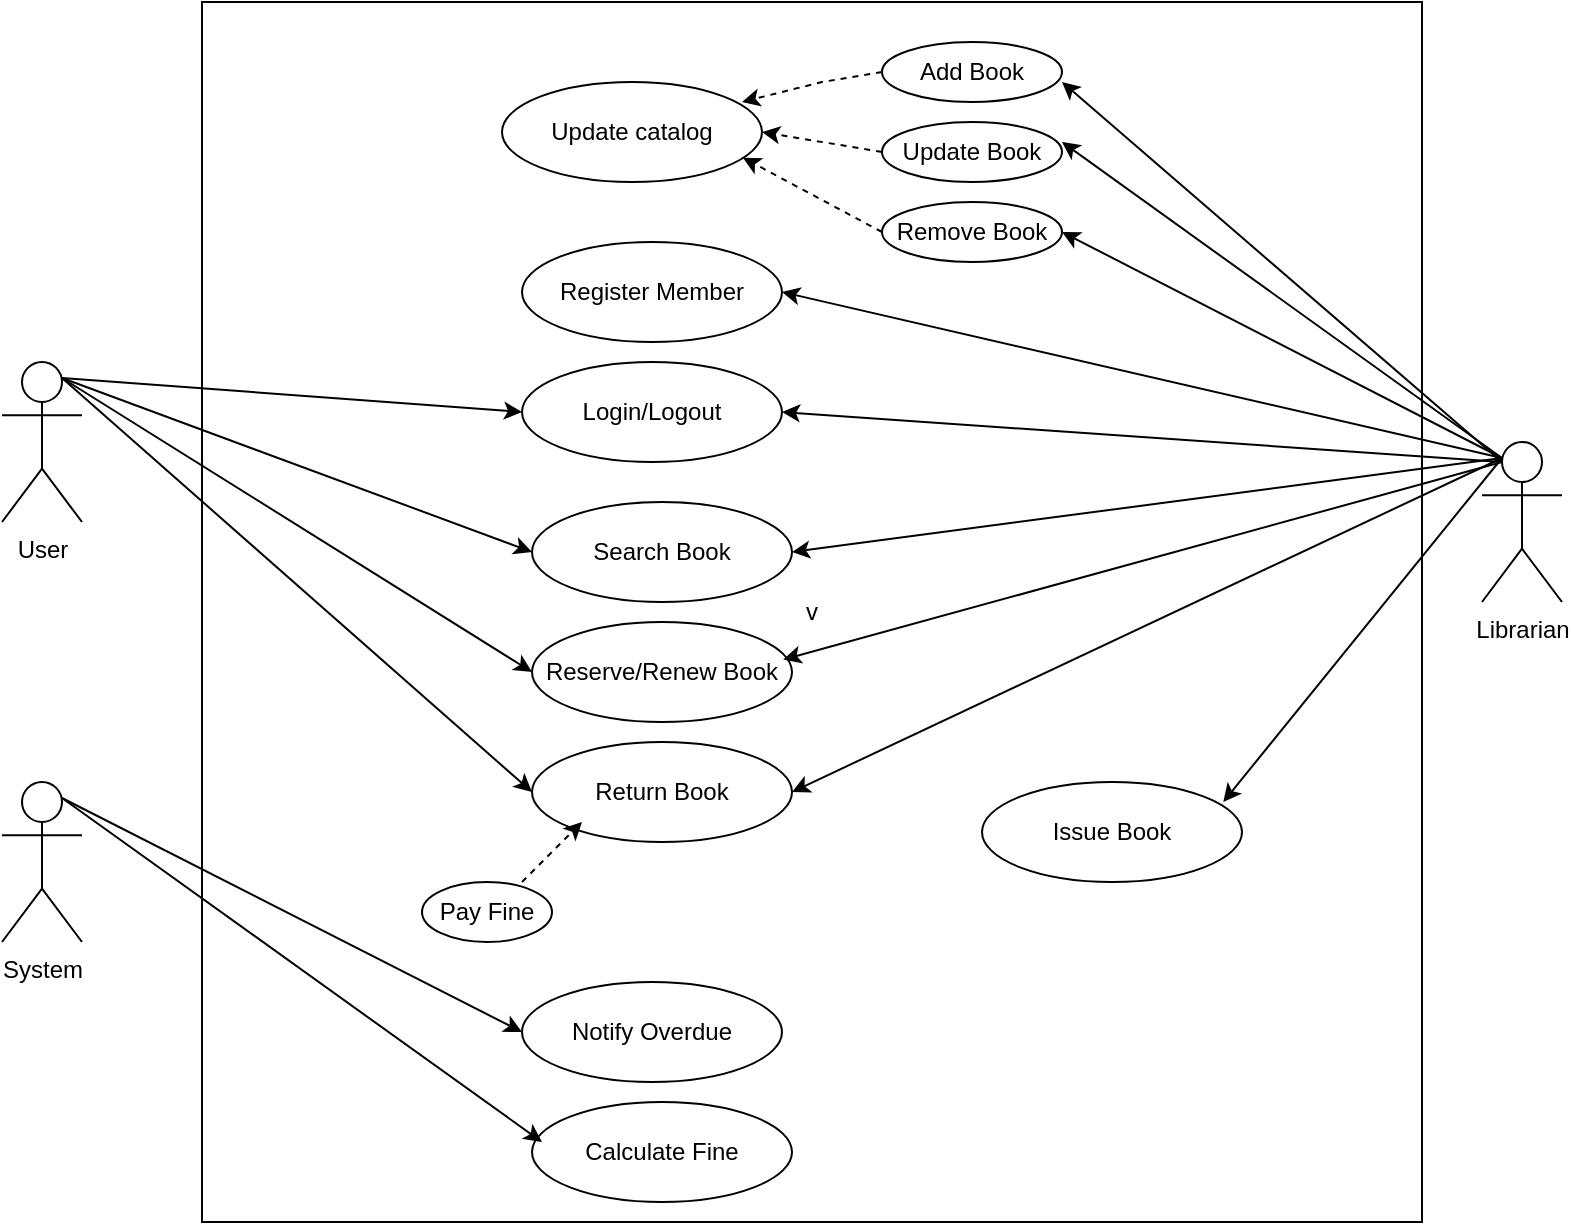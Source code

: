 <mxfile version="20.2.1" type="device"><diagram id="g8i712cKrI4qnzX253FM" name="Page-1"><mxGraphModel dx="1038" dy="585" grid="1" gridSize="10" guides="1" tooltips="1" connect="1" arrows="1" fold="1" page="1" pageScale="1" pageWidth="850" pageHeight="1100" math="0" shadow="0"><root><mxCell id="0"/><mxCell id="1" parent="0"/><mxCell id="9Mmk3suM7_8SfwriXjYT-3" value="v" style="whiteSpace=wrap;html=1;aspect=fixed;" vertex="1" parent="1"><mxGeometry x="130" y="80" width="610" height="610" as="geometry"/></mxCell><mxCell id="9Mmk3suM7_8SfwriXjYT-4" value="Update catalog" style="ellipse;whiteSpace=wrap;html=1;" vertex="1" parent="1"><mxGeometry x="280" y="120" width="130" height="50" as="geometry"/></mxCell><mxCell id="9Mmk3suM7_8SfwriXjYT-6" value="Add Book" style="ellipse;whiteSpace=wrap;html=1;" vertex="1" parent="1"><mxGeometry x="470" y="100" width="90" height="30" as="geometry"/></mxCell><mxCell id="9Mmk3suM7_8SfwriXjYT-7" value="Update Book" style="ellipse;whiteSpace=wrap;html=1;" vertex="1" parent="1"><mxGeometry x="470" y="140" width="90" height="30" as="geometry"/></mxCell><mxCell id="9Mmk3suM7_8SfwriXjYT-9" value="Remove Book" style="ellipse;whiteSpace=wrap;html=1;" vertex="1" parent="1"><mxGeometry x="470" y="180" width="90" height="30" as="geometry"/></mxCell><mxCell id="9Mmk3suM7_8SfwriXjYT-10" value="Login/Logout" style="ellipse;whiteSpace=wrap;html=1;" vertex="1" parent="1"><mxGeometry x="290" y="260" width="130" height="50" as="geometry"/></mxCell><mxCell id="9Mmk3suM7_8SfwriXjYT-11" value="Search Book" style="ellipse;whiteSpace=wrap;html=1;" vertex="1" parent="1"><mxGeometry x="295" y="330" width="130" height="50" as="geometry"/></mxCell><mxCell id="9Mmk3suM7_8SfwriXjYT-13" value="Register Member" style="ellipse;whiteSpace=wrap;html=1;" vertex="1" parent="1"><mxGeometry x="290" y="200" width="130" height="50" as="geometry"/></mxCell><mxCell id="9Mmk3suM7_8SfwriXjYT-14" value="Reserve/Renew Book" style="ellipse;whiteSpace=wrap;html=1;" vertex="1" parent="1"><mxGeometry x="295" y="390" width="130" height="50" as="geometry"/></mxCell><mxCell id="9Mmk3suM7_8SfwriXjYT-16" value="Return Book" style="ellipse;whiteSpace=wrap;html=1;" vertex="1" parent="1"><mxGeometry x="295" y="450" width="130" height="50" as="geometry"/></mxCell><mxCell id="9Mmk3suM7_8SfwriXjYT-17" value="Issue Book" style="ellipse;whiteSpace=wrap;html=1;" vertex="1" parent="1"><mxGeometry x="520" y="470" width="130" height="50" as="geometry"/></mxCell><mxCell id="9Mmk3suM7_8SfwriXjYT-18" value="Calculate Fine" style="ellipse;whiteSpace=wrap;html=1;" vertex="1" parent="1"><mxGeometry x="295" y="630" width="130" height="50" as="geometry"/></mxCell><mxCell id="9Mmk3suM7_8SfwriXjYT-19" value="Notify Overdue" style="ellipse;whiteSpace=wrap;html=1;" vertex="1" parent="1"><mxGeometry x="290" y="570" width="130" height="50" as="geometry"/></mxCell><mxCell id="9Mmk3suM7_8SfwriXjYT-20" value="User" style="shape=umlActor;verticalLabelPosition=bottom;verticalAlign=top;html=1;outlineConnect=0;" vertex="1" parent="1"><mxGeometry x="30" y="260" width="40" height="80" as="geometry"/></mxCell><mxCell id="9Mmk3suM7_8SfwriXjYT-22" value="System" style="shape=umlActor;verticalLabelPosition=bottom;verticalAlign=top;html=1;outlineConnect=0;" vertex="1" parent="1"><mxGeometry x="30" y="470" width="40" height="80" as="geometry"/></mxCell><mxCell id="9Mmk3suM7_8SfwriXjYT-28" value="Librarian" style="shape=umlActor;verticalLabelPosition=bottom;verticalAlign=top;html=1;outlineConnect=0;" vertex="1" parent="1"><mxGeometry x="770" y="300" width="40" height="80" as="geometry"/></mxCell><mxCell id="9Mmk3suM7_8SfwriXjYT-30" value="" style="endArrow=classic;html=1;rounded=0;" edge="1" parent="1"><mxGeometry width="50" height="50" relative="1" as="geometry"><mxPoint x="780" y="310" as="sourcePoint"/><mxPoint x="560" y="120" as="targetPoint"/><Array as="points"><mxPoint x="560" y="120"/></Array></mxGeometry></mxCell><mxCell id="9Mmk3suM7_8SfwriXjYT-31" value="" style="endArrow=classic;html=1;rounded=0;exitX=0.25;exitY=0.1;exitDx=0;exitDy=0;exitPerimeter=0;" edge="1" parent="1" source="9Mmk3suM7_8SfwriXjYT-28"><mxGeometry width="50" height="50" relative="1" as="geometry"><mxPoint x="790" y="330" as="sourcePoint"/><mxPoint x="560" y="150" as="targetPoint"/><Array as="points"><mxPoint x="560" y="150"/></Array></mxGeometry></mxCell><mxCell id="9Mmk3suM7_8SfwriXjYT-32" value="" style="endArrow=classic;html=1;rounded=0;exitX=0.25;exitY=0.1;exitDx=0;exitDy=0;exitPerimeter=0;" edge="1" parent="1" source="9Mmk3suM7_8SfwriXjYT-28"><mxGeometry width="50" height="50" relative="1" as="geometry"><mxPoint x="790" y="375" as="sourcePoint"/><mxPoint x="560" y="195" as="targetPoint"/><Array as="points"><mxPoint x="560" y="195"/></Array></mxGeometry></mxCell><mxCell id="9Mmk3suM7_8SfwriXjYT-34" value="" style="endArrow=classic;html=1;rounded=0;exitX=0.25;exitY=0.1;exitDx=0;exitDy=0;exitPerimeter=0;entryX=1;entryY=0.5;entryDx=0;entryDy=0;" edge="1" parent="1" source="9Mmk3suM7_8SfwriXjYT-28" target="9Mmk3suM7_8SfwriXjYT-13"><mxGeometry width="50" height="50" relative="1" as="geometry"><mxPoint x="420" y="410" as="sourcePoint"/><mxPoint x="470" y="360" as="targetPoint"/></mxGeometry></mxCell><mxCell id="9Mmk3suM7_8SfwriXjYT-35" value="" style="endArrow=classic;html=1;rounded=0;entryX=1;entryY=0.5;entryDx=0;entryDy=0;" edge="1" parent="1" target="9Mmk3suM7_8SfwriXjYT-10"><mxGeometry width="50" height="50" relative="1" as="geometry"><mxPoint x="780" y="310" as="sourcePoint"/><mxPoint x="470" y="360" as="targetPoint"/></mxGeometry></mxCell><mxCell id="9Mmk3suM7_8SfwriXjYT-36" value="" style="endArrow=classic;html=1;rounded=0;exitX=0.25;exitY=0.1;exitDx=0;exitDy=0;exitPerimeter=0;entryX=1;entryY=0.5;entryDx=0;entryDy=0;" edge="1" parent="1" source="9Mmk3suM7_8SfwriXjYT-28" target="9Mmk3suM7_8SfwriXjYT-11"><mxGeometry width="50" height="50" relative="1" as="geometry"><mxPoint x="420" y="410" as="sourcePoint"/><mxPoint x="470" y="360" as="targetPoint"/></mxGeometry></mxCell><mxCell id="9Mmk3suM7_8SfwriXjYT-37" value="" style="endArrow=classic;html=1;rounded=0;entryX=0.966;entryY=0.376;entryDx=0;entryDy=0;entryPerimeter=0;" edge="1" parent="1" target="9Mmk3suM7_8SfwriXjYT-14"><mxGeometry width="50" height="50" relative="1" as="geometry"><mxPoint x="780" y="310" as="sourcePoint"/><mxPoint x="470" y="360" as="targetPoint"/></mxGeometry></mxCell><mxCell id="9Mmk3suM7_8SfwriXjYT-38" value="" style="endArrow=classic;html=1;rounded=0;exitX=0.25;exitY=0.1;exitDx=0;exitDy=0;exitPerimeter=0;entryX=1;entryY=0.5;entryDx=0;entryDy=0;" edge="1" parent="1" source="9Mmk3suM7_8SfwriXjYT-28" target="9Mmk3suM7_8SfwriXjYT-16"><mxGeometry width="50" height="50" relative="1" as="geometry"><mxPoint x="420" y="510" as="sourcePoint"/><mxPoint x="470" y="460" as="targetPoint"/></mxGeometry></mxCell><mxCell id="9Mmk3suM7_8SfwriXjYT-41" value="" style="endArrow=classic;html=1;rounded=0;exitX=0.25;exitY=0.1;exitDx=0;exitDy=0;exitPerimeter=0;entryX=0.928;entryY=0.2;entryDx=0;entryDy=0;entryPerimeter=0;" edge="1" parent="1" source="9Mmk3suM7_8SfwriXjYT-28" target="9Mmk3suM7_8SfwriXjYT-17"><mxGeometry width="50" height="50" relative="1" as="geometry"><mxPoint x="420" y="510" as="sourcePoint"/><mxPoint x="470" y="460" as="targetPoint"/></mxGeometry></mxCell><mxCell id="9Mmk3suM7_8SfwriXjYT-42" value="Pay Fine" style="ellipse;whiteSpace=wrap;html=1;" vertex="1" parent="1"><mxGeometry x="240" y="520" width="65" height="30" as="geometry"/></mxCell><mxCell id="9Mmk3suM7_8SfwriXjYT-43" value="" style="endArrow=classic;html=1;rounded=0;exitX=0.75;exitY=0.1;exitDx=0;exitDy=0;exitPerimeter=0;entryX=0;entryY=0.5;entryDx=0;entryDy=0;" edge="1" parent="1" source="9Mmk3suM7_8SfwriXjYT-22" target="9Mmk3suM7_8SfwriXjYT-19"><mxGeometry width="50" height="50" relative="1" as="geometry"><mxPoint x="420" y="610" as="sourcePoint"/><mxPoint x="470" y="560" as="targetPoint"/></mxGeometry></mxCell><mxCell id="9Mmk3suM7_8SfwriXjYT-44" value="" style="endArrow=classic;html=1;rounded=0;exitX=0.75;exitY=0.1;exitDx=0;exitDy=0;exitPerimeter=0;" edge="1" parent="1" source="9Mmk3suM7_8SfwriXjYT-22"><mxGeometry width="50" height="50" relative="1" as="geometry"><mxPoint x="420" y="610" as="sourcePoint"/><mxPoint x="300" y="650" as="targetPoint"/></mxGeometry></mxCell><mxCell id="9Mmk3suM7_8SfwriXjYT-45" value="" style="endArrow=classic;html=1;rounded=0;exitX=0.75;exitY=0.1;exitDx=0;exitDy=0;exitPerimeter=0;entryX=0;entryY=0.5;entryDx=0;entryDy=0;" edge="1" parent="1" source="9Mmk3suM7_8SfwriXjYT-20" target="9Mmk3suM7_8SfwriXjYT-10"><mxGeometry width="50" height="50" relative="1" as="geometry"><mxPoint x="420" y="310" as="sourcePoint"/><mxPoint x="470" y="260" as="targetPoint"/></mxGeometry></mxCell><mxCell id="9Mmk3suM7_8SfwriXjYT-46" value="" style="endArrow=classic;html=1;rounded=0;exitX=0.75;exitY=0.1;exitDx=0;exitDy=0;exitPerimeter=0;entryX=0;entryY=0.5;entryDx=0;entryDy=0;" edge="1" parent="1" source="9Mmk3suM7_8SfwriXjYT-20" target="9Mmk3suM7_8SfwriXjYT-11"><mxGeometry width="50" height="50" relative="1" as="geometry"><mxPoint x="420" y="310" as="sourcePoint"/><mxPoint x="470" y="260" as="targetPoint"/></mxGeometry></mxCell><mxCell id="9Mmk3suM7_8SfwriXjYT-47" value="" style="endArrow=classic;html=1;rounded=0;exitX=0.75;exitY=0.1;exitDx=0;exitDy=0;exitPerimeter=0;entryX=0;entryY=0.5;entryDx=0;entryDy=0;" edge="1" parent="1" source="9Mmk3suM7_8SfwriXjYT-20" target="9Mmk3suM7_8SfwriXjYT-14"><mxGeometry width="50" height="50" relative="1" as="geometry"><mxPoint x="420" y="310" as="sourcePoint"/><mxPoint x="470" y="260" as="targetPoint"/></mxGeometry></mxCell><mxCell id="9Mmk3suM7_8SfwriXjYT-48" value="" style="endArrow=classic;html=1;rounded=0;exitX=0.75;exitY=0.1;exitDx=0;exitDy=0;exitPerimeter=0;entryX=0;entryY=0.5;entryDx=0;entryDy=0;" edge="1" parent="1" source="9Mmk3suM7_8SfwriXjYT-20" target="9Mmk3suM7_8SfwriXjYT-16"><mxGeometry width="50" height="50" relative="1" as="geometry"><mxPoint x="420" y="310" as="sourcePoint"/><mxPoint x="470" y="260" as="targetPoint"/></mxGeometry></mxCell><mxCell id="9Mmk3suM7_8SfwriXjYT-52" value="" style="endArrow=classic;html=1;rounded=0;dashed=1;" edge="1" parent="1"><mxGeometry width="50" height="50" relative="1" as="geometry"><mxPoint x="290" y="520" as="sourcePoint"/><mxPoint x="320" y="490" as="targetPoint"/><Array as="points"><mxPoint x="290" y="520"/></Array></mxGeometry></mxCell><mxCell id="9Mmk3suM7_8SfwriXjYT-53" value="" style="endArrow=classic;html=1;rounded=0;dashed=1;exitX=0;exitY=0.5;exitDx=0;exitDy=0;entryX=0.923;entryY=0.2;entryDx=0;entryDy=0;entryPerimeter=0;" edge="1" parent="1" source="9Mmk3suM7_8SfwriXjYT-6" target="9Mmk3suM7_8SfwriXjYT-4"><mxGeometry width="50" height="50" relative="1" as="geometry"><mxPoint x="410" y="150" as="sourcePoint"/><mxPoint x="460" y="100" as="targetPoint"/><Array as="points"><mxPoint x="440" y="120"/></Array></mxGeometry></mxCell><mxCell id="9Mmk3suM7_8SfwriXjYT-54" value="" style="endArrow=classic;html=1;rounded=0;dashed=1;exitX=0;exitY=0.5;exitDx=0;exitDy=0;entryX=1;entryY=0.5;entryDx=0;entryDy=0;" edge="1" parent="1" source="9Mmk3suM7_8SfwriXjYT-7" target="9Mmk3suM7_8SfwriXjYT-4"><mxGeometry width="50" height="50" relative="1" as="geometry"><mxPoint x="550" y="310" as="sourcePoint"/><mxPoint x="600" y="260" as="targetPoint"/></mxGeometry></mxCell><mxCell id="9Mmk3suM7_8SfwriXjYT-55" value="" style="endArrow=classic;html=1;rounded=0;dashed=1;exitX=0;exitY=0.5;exitDx=0;exitDy=0;entryX=0.926;entryY=0.756;entryDx=0;entryDy=0;entryPerimeter=0;" edge="1" parent="1" source="9Mmk3suM7_8SfwriXjYT-9" target="9Mmk3suM7_8SfwriXjYT-4"><mxGeometry width="50" height="50" relative="1" as="geometry"><mxPoint x="550" y="310" as="sourcePoint"/><mxPoint x="600" y="260" as="targetPoint"/></mxGeometry></mxCell></root></mxGraphModel></diagram></mxfile>